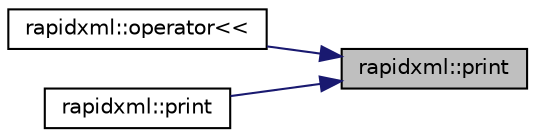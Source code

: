 digraph "rapidxml::print"
{
 // LATEX_PDF_SIZE
  edge [fontname="Helvetica",fontsize="10",labelfontname="Helvetica",labelfontsize="10"];
  node [fontname="Helvetica",fontsize="10",shape=record];
  rankdir="RL";
  Node1 [label="rapidxml::print",height=0.2,width=0.4,color="black", fillcolor="grey75", style="filled", fontcolor="black",tooltip=" "];
  Node1 -> Node2 [dir="back",color="midnightblue",fontsize="10",style="solid",fontname="Helvetica"];
  Node2 [label="rapidxml::operator\<\<",height=0.2,width=0.4,color="black", fillcolor="white", style="filled",URL="$namespacerapidxml.html#a9ed8e626dd81348caede1f92a6c8418a",tooltip=" "];
  Node1 -> Node3 [dir="back",color="midnightblue",fontsize="10",style="solid",fontname="Helvetica"];
  Node3 [label="rapidxml::print",height=0.2,width=0.4,color="black", fillcolor="white", style="filled",URL="$namespacerapidxml.html#a0d2e114d5dd85e13c23b8dab600720fe",tooltip=" "];
}
